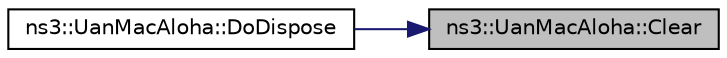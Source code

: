 digraph "ns3::UanMacAloha::Clear"
{
 // LATEX_PDF_SIZE
  edge [fontname="Helvetica",fontsize="10",labelfontname="Helvetica",labelfontsize="10"];
  node [fontname="Helvetica",fontsize="10",shape=record];
  rankdir="RL";
  Node1 [label="ns3::UanMacAloha::Clear",height=0.2,width=0.4,color="black", fillcolor="grey75", style="filled", fontcolor="black",tooltip="Clears all pointer references."];
  Node1 -> Node2 [dir="back",color="midnightblue",fontsize="10",style="solid",fontname="Helvetica"];
  Node2 [label="ns3::UanMacAloha::DoDispose",height=0.2,width=0.4,color="black", fillcolor="white", style="filled",URL="$classns3_1_1_uan_mac_aloha.html#ad147c4df8b29a773eb6219004bca4e7f",tooltip="Destructor implementation."];
}

